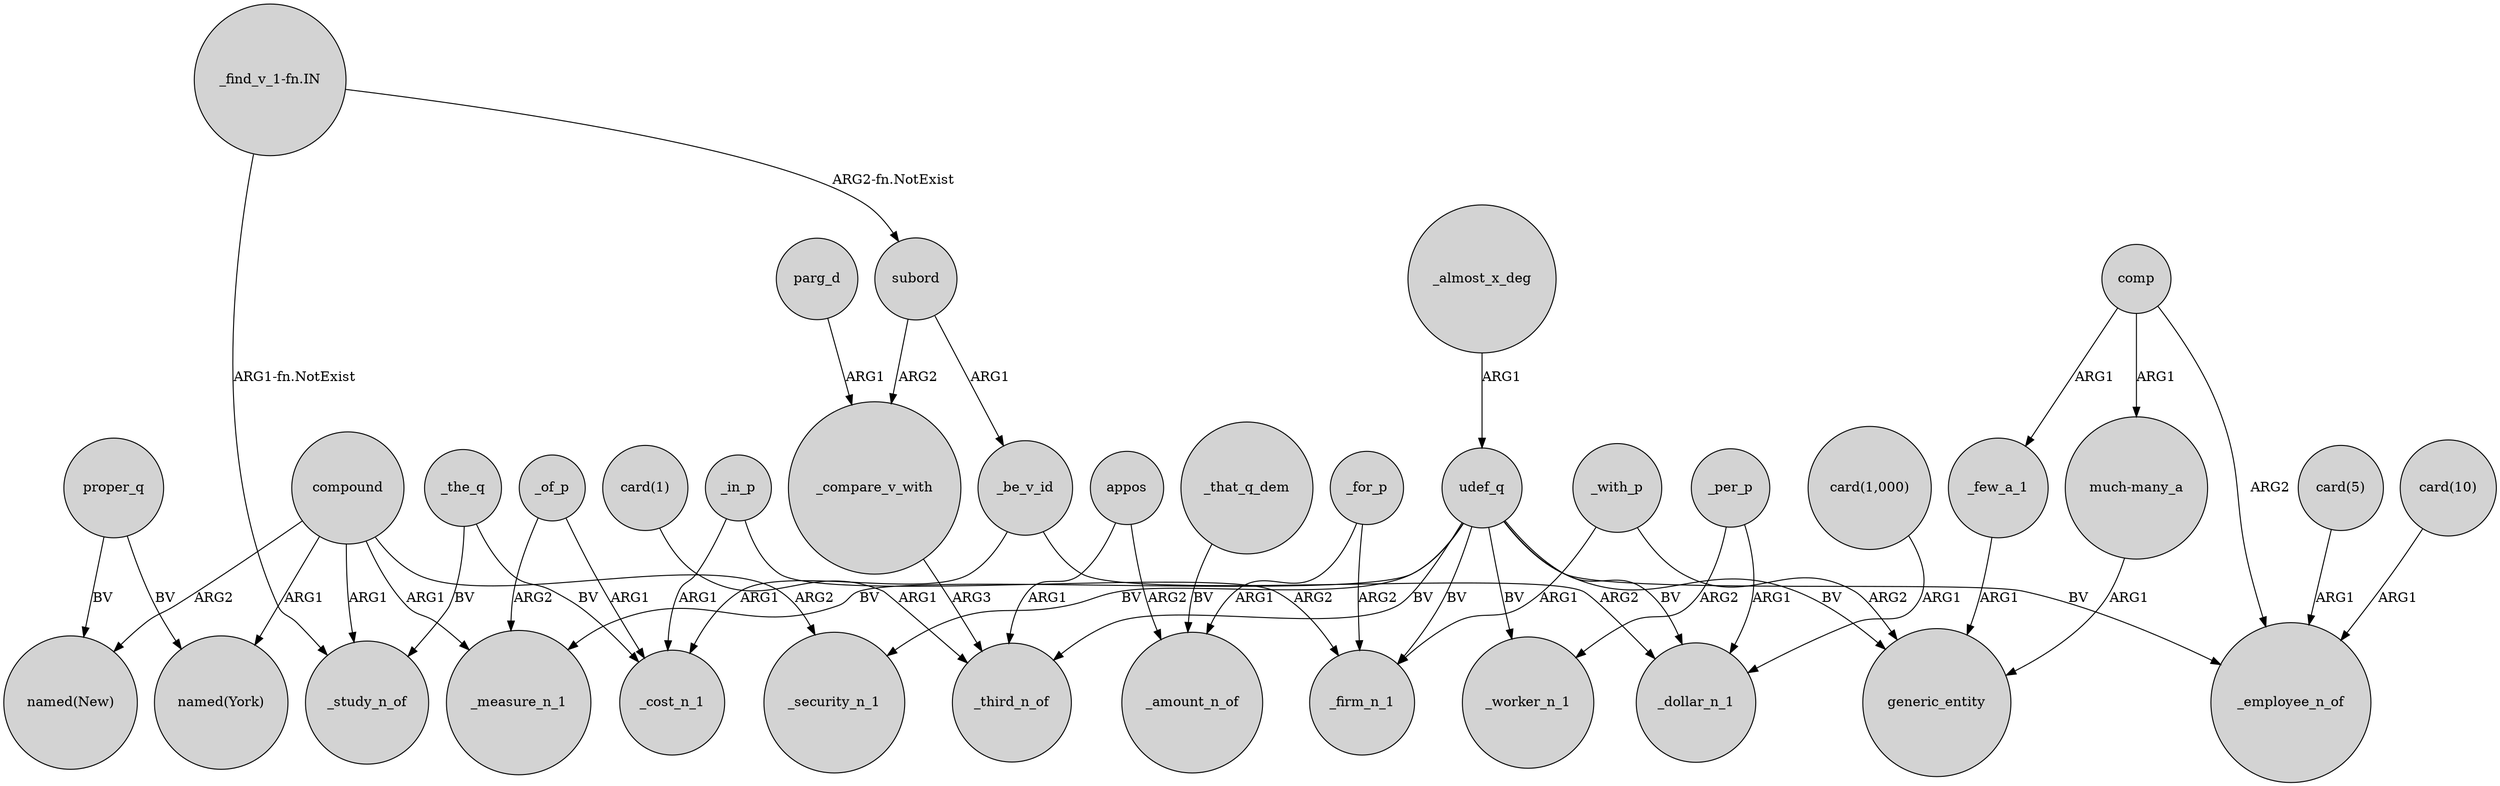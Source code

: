 digraph {
	node [shape=circle style=filled]
	_the_q -> _study_n_of [label=BV]
	subord -> _be_v_id [label=ARG1]
	appos -> _third_n_of [label=ARG1]
	compound -> "named(New)" [label=ARG2]
	_in_p -> _cost_n_1 [label=ARG1]
	udef_q -> generic_entity [label=BV]
	_be_v_id -> _cost_n_1 [label=ARG1]
	_that_q_dem -> _amount_n_of [label=BV]
	_of_p -> _measure_n_1 [label=ARG2]
	udef_q -> _employee_n_of [label=BV]
	proper_q -> "named(New)" [label=BV]
	"much-many_a" -> generic_entity [label=ARG1]
	"card(5)" -> _employee_n_of [label=ARG1]
	_with_p -> generic_entity [label=ARG2]
	udef_q -> _third_n_of [label=BV]
	udef_q -> _worker_n_1 [label=BV]
	compound -> _security_n_1 [label=ARG2]
	"_find_v_1-fn.IN" -> _study_n_of [label="ARG1-fn.NotExist"]
	udef_q -> _firm_n_1 [label=BV]
	_almost_x_deg -> udef_q [label=ARG1]
	parg_d -> _compare_v_with [label=ARG1]
	"card(1,000)" -> _dollar_n_1 [label=ARG1]
	_the_q -> _cost_n_1 [label=BV]
	compound -> _measure_n_1 [label=ARG1]
	_of_p -> _cost_n_1 [label=ARG1]
	comp -> _few_a_1 [label=ARG1]
	_be_v_id -> _dollar_n_1 [label=ARG2]
	_with_p -> _firm_n_1 [label=ARG1]
	compound -> "named(York)" [label=ARG1]
	_per_p -> _dollar_n_1 [label=ARG1]
	comp -> "much-many_a" [label=ARG1]
	_per_p -> _worker_n_1 [label=ARG2]
	udef_q -> _measure_n_1 [label=BV]
	"card(1)" -> _third_n_of [label=ARG1]
	_for_p -> _amount_n_of [label=ARG1]
	compound -> _study_n_of [label=ARG1]
	_in_p -> _firm_n_1 [label=ARG2]
	_for_p -> _firm_n_1 [label=ARG2]
	"_find_v_1-fn.IN" -> subord [label="ARG2-fn.NotExist"]
	subord -> _compare_v_with [label=ARG2]
	appos -> _amount_n_of [label=ARG2]
	_compare_v_with -> _third_n_of [label=ARG3]
	comp -> _employee_n_of [label=ARG2]
	"card(10)" -> _employee_n_of [label=ARG1]
	proper_q -> "named(York)" [label=BV]
	_few_a_1 -> generic_entity [label=ARG1]
	udef_q -> _dollar_n_1 [label=BV]
	udef_q -> _security_n_1 [label=BV]
}
